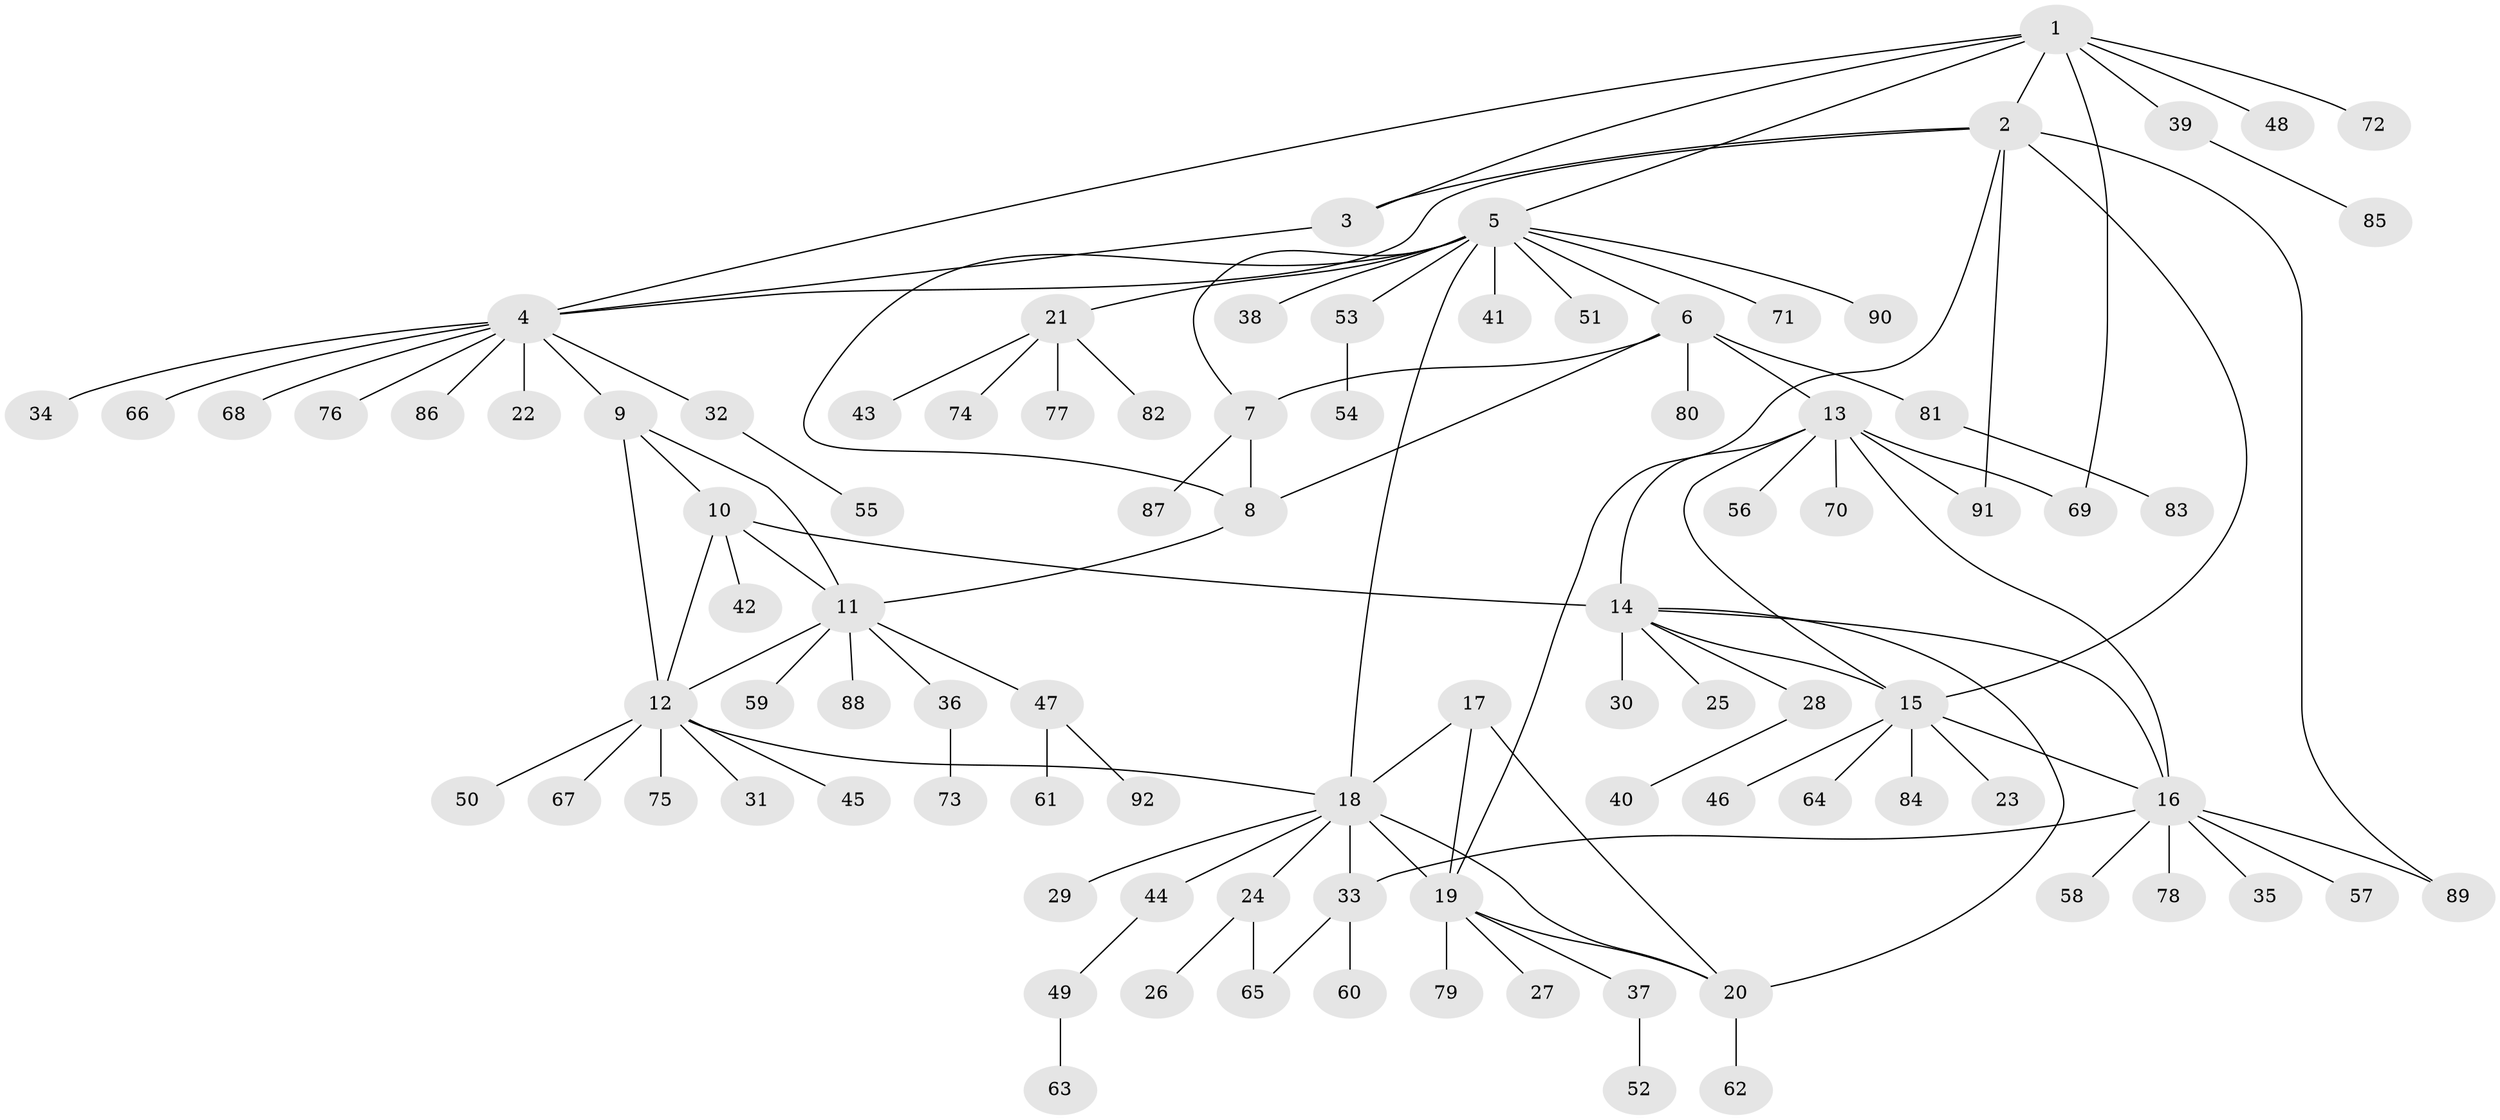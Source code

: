 // coarse degree distribution, {7: 0.058823529411764705, 3: 0.04411764705882353, 10: 0.014705882352941176, 11: 0.014705882352941176, 5: 0.014705882352941176, 4: 0.029411764705882353, 9: 0.04411764705882353, 13: 0.014705882352941176, 6: 0.014705882352941176, 1: 0.6617647058823529, 2: 0.08823529411764706}
// Generated by graph-tools (version 1.1) at 2025/24/03/03/25 07:24:12]
// undirected, 92 vertices, 117 edges
graph export_dot {
graph [start="1"]
  node [color=gray90,style=filled];
  1;
  2;
  3;
  4;
  5;
  6;
  7;
  8;
  9;
  10;
  11;
  12;
  13;
  14;
  15;
  16;
  17;
  18;
  19;
  20;
  21;
  22;
  23;
  24;
  25;
  26;
  27;
  28;
  29;
  30;
  31;
  32;
  33;
  34;
  35;
  36;
  37;
  38;
  39;
  40;
  41;
  42;
  43;
  44;
  45;
  46;
  47;
  48;
  49;
  50;
  51;
  52;
  53;
  54;
  55;
  56;
  57;
  58;
  59;
  60;
  61;
  62;
  63;
  64;
  65;
  66;
  67;
  68;
  69;
  70;
  71;
  72;
  73;
  74;
  75;
  76;
  77;
  78;
  79;
  80;
  81;
  82;
  83;
  84;
  85;
  86;
  87;
  88;
  89;
  90;
  91;
  92;
  1 -- 2;
  1 -- 3;
  1 -- 4;
  1 -- 5;
  1 -- 39;
  1 -- 48;
  1 -- 69;
  1 -- 72;
  2 -- 3;
  2 -- 4;
  2 -- 15;
  2 -- 19;
  2 -- 89;
  2 -- 91;
  3 -- 4;
  4 -- 9;
  4 -- 22;
  4 -- 32;
  4 -- 34;
  4 -- 66;
  4 -- 68;
  4 -- 76;
  4 -- 86;
  5 -- 6;
  5 -- 7;
  5 -- 8;
  5 -- 18;
  5 -- 21;
  5 -- 38;
  5 -- 41;
  5 -- 51;
  5 -- 53;
  5 -- 71;
  5 -- 90;
  6 -- 7;
  6 -- 8;
  6 -- 13;
  6 -- 80;
  6 -- 81;
  7 -- 8;
  7 -- 87;
  8 -- 11;
  9 -- 10;
  9 -- 11;
  9 -- 12;
  10 -- 11;
  10 -- 12;
  10 -- 14;
  10 -- 42;
  11 -- 12;
  11 -- 36;
  11 -- 47;
  11 -- 59;
  11 -- 88;
  12 -- 18;
  12 -- 31;
  12 -- 45;
  12 -- 50;
  12 -- 67;
  12 -- 75;
  13 -- 14;
  13 -- 15;
  13 -- 16;
  13 -- 56;
  13 -- 69;
  13 -- 70;
  13 -- 91;
  14 -- 15;
  14 -- 16;
  14 -- 20;
  14 -- 25;
  14 -- 28;
  14 -- 30;
  15 -- 16;
  15 -- 23;
  15 -- 46;
  15 -- 64;
  15 -- 84;
  16 -- 33;
  16 -- 35;
  16 -- 57;
  16 -- 58;
  16 -- 78;
  16 -- 89;
  17 -- 18;
  17 -- 19;
  17 -- 20;
  18 -- 19;
  18 -- 20;
  18 -- 24;
  18 -- 29;
  18 -- 33;
  18 -- 44;
  19 -- 20;
  19 -- 27;
  19 -- 37;
  19 -- 79;
  20 -- 62;
  21 -- 43;
  21 -- 74;
  21 -- 77;
  21 -- 82;
  24 -- 26;
  24 -- 65;
  28 -- 40;
  32 -- 55;
  33 -- 60;
  33 -- 65;
  36 -- 73;
  37 -- 52;
  39 -- 85;
  44 -- 49;
  47 -- 61;
  47 -- 92;
  49 -- 63;
  53 -- 54;
  81 -- 83;
}
